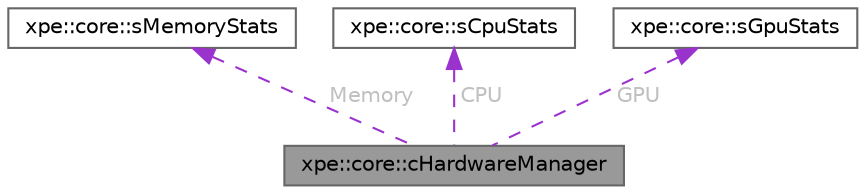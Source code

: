 digraph "xpe::core::cHardwareManager"
{
 // LATEX_PDF_SIZE
  bgcolor="transparent";
  edge [fontname=Helvetica,fontsize=10,labelfontname=Helvetica,labelfontsize=10];
  node [fontname=Helvetica,fontsize=10,shape=box,height=0.2,width=0.4];
  Node1 [id="Node000001",label="xpe::core::cHardwareManager",height=0.2,width=0.4,color="gray40", fillcolor="grey60", style="filled", fontcolor="black",tooltip=" "];
  Node2 -> Node1 [id="edge7_Node000001_Node000002",dir="back",color="darkorchid3",style="dashed",tooltip=" ",label=" Memory",fontcolor="grey" ];
  Node2 [id="Node000002",label="xpe::core::sMemoryStats",height=0.2,width=0.4,color="gray40", fillcolor="white", style="filled",URL="$structxpe_1_1core_1_1s_memory_stats.html",tooltip=" "];
  Node3 -> Node1 [id="edge8_Node000001_Node000003",dir="back",color="darkorchid3",style="dashed",tooltip=" ",label=" CPU",fontcolor="grey" ];
  Node3 [id="Node000003",label="xpe::core::sCpuStats",height=0.2,width=0.4,color="gray40", fillcolor="white", style="filled",URL="$structxpe_1_1core_1_1s_cpu_stats.html",tooltip=" "];
  Node4 -> Node1 [id="edge9_Node000001_Node000004",dir="back",color="darkorchid3",style="dashed",tooltip=" ",label=" GPU",fontcolor="grey" ];
  Node4 [id="Node000004",label="xpe::core::sGpuStats",height=0.2,width=0.4,color="gray40", fillcolor="white", style="filled",URL="$structxpe_1_1core_1_1s_gpu_stats.html",tooltip=" "];
}
